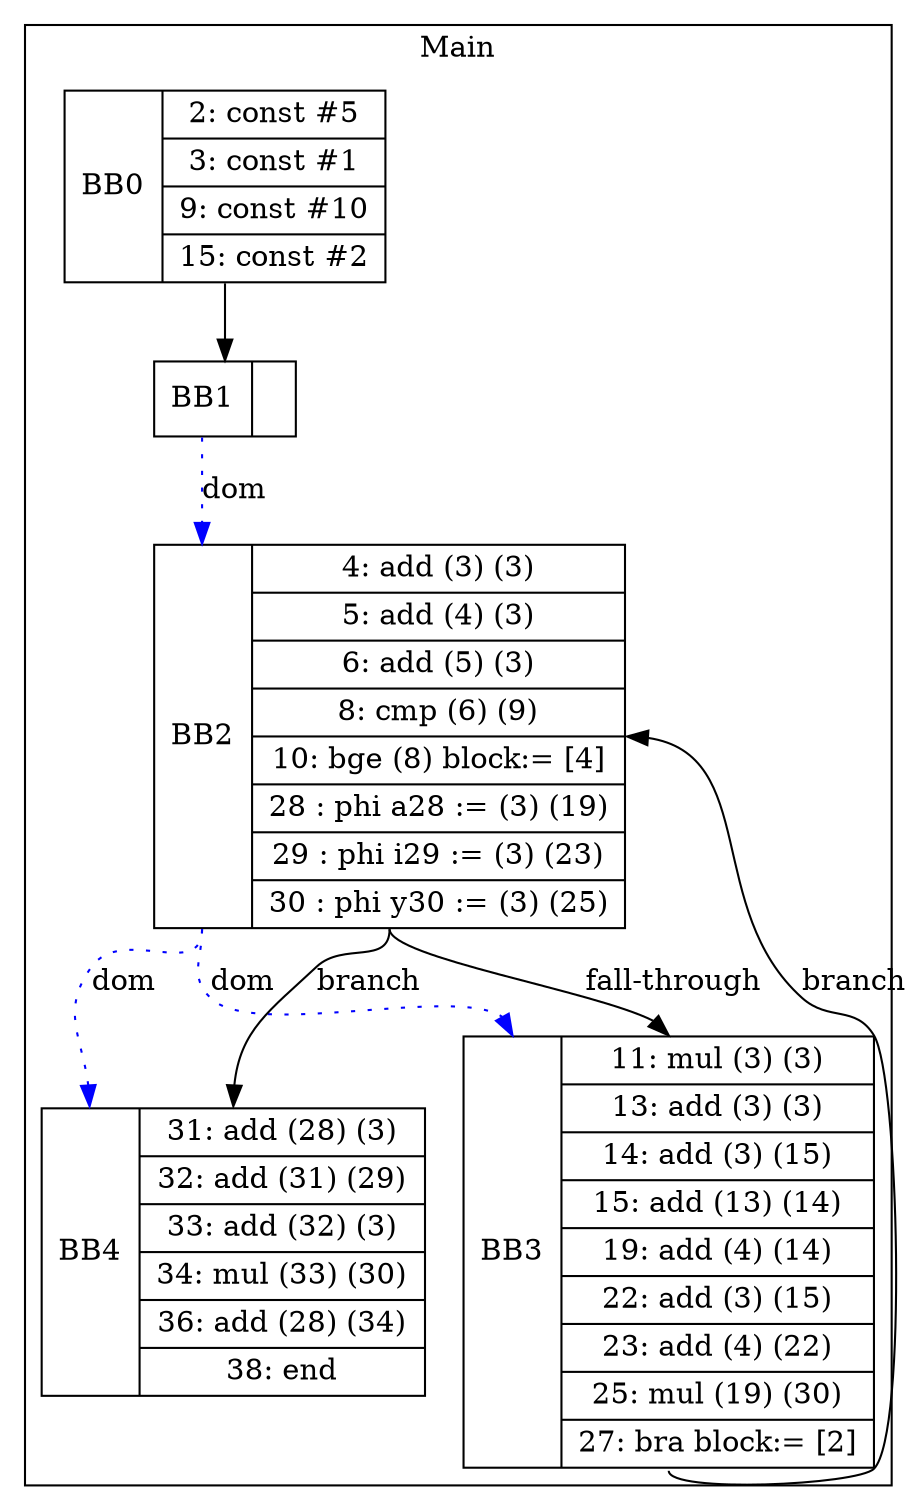 digraph G {
node [shape=record];
subgraph cluster_main{
label = "Main";
BB0 [shape=record, label="<b>BB0|{2: const #5|3: const #1|9: const #10|15: const #2}"];
BB1 [shape=record, label="<b>BB1|}"];
BB2 [shape=record, label="<b>BB2|{4: add (3) (3)|5: add (4) (3)|6: add (5) (3)|8: cmp (6) (9)|10: bge (8) block:= [4]|28 : phi a28 := (3) (19)|29 : phi i29 := (3) (23)|30 : phi y30 := (3) (25)}"];
BB3 [shape=record, label="<b>BB3|{11: mul (3) (3)|13: add (3) (3)|14: add (3) (15)|15: add (13) (14)|19: add (4) (14)|22: add (3) (15)|23: add (4) (22)|25: mul (19) (30)|27: bra block:= [2]}"];
BB4 [shape=record, label="<b>BB4|{31: add (28) (3)|32: add (31) (29)|33: add (32) (3)|34: mul (33) (30)|36: add (28) (34)|38: end}"];
}
BB0:s -> BB1:n ;
BB2:b -> BB3:b [color=blue, style=dotted, label="dom"];
BB2:b -> BB4:b [color=blue, style=dotted, label="dom"];
BB1:b -> BB2:b [color=blue, style=dotted, label="dom"];
BB2:s -> BB4:n [label="branch"];
BB3:s -> BB2:e [label="branch"];
BB2:s -> BB3:n [label="fall-through"];
}
